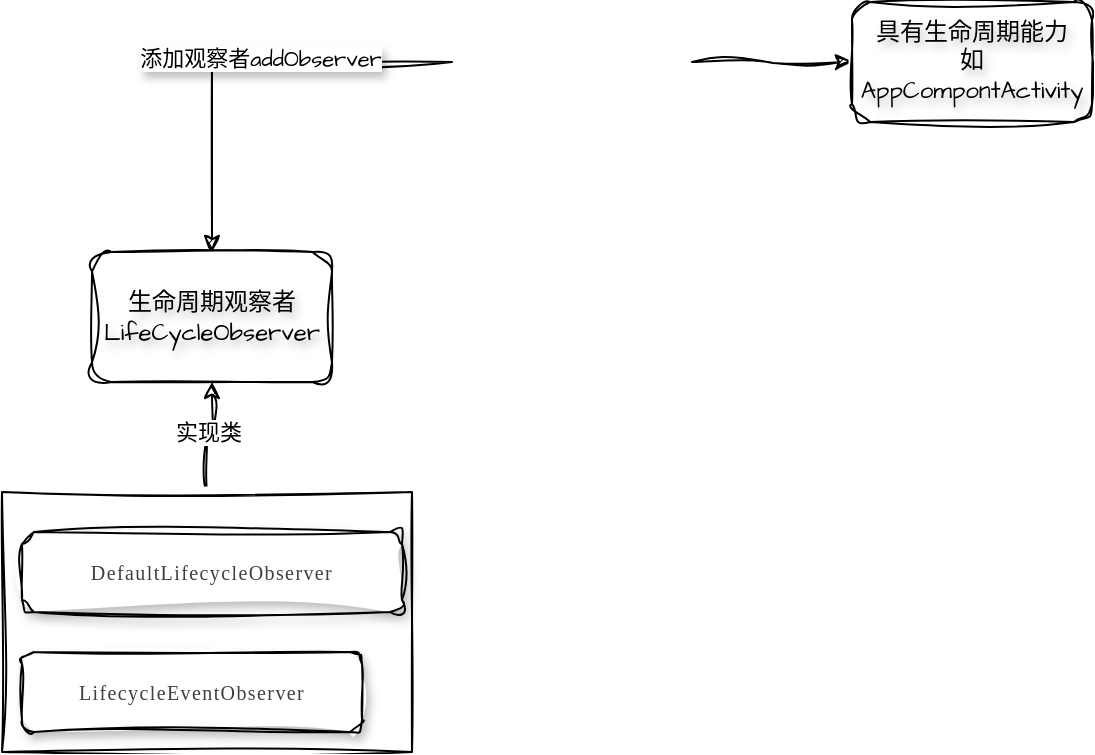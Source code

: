 <mxfile version="24.4.0" type="github">
  <diagram name="第 1 页" id="ay8zSq0YFjXtsoNVwPrW">
    <mxGraphModel dx="954" dy="606" grid="1" gridSize="10" guides="1" tooltips="1" connect="1" arrows="1" fold="1" page="1" pageScale="1" pageWidth="1200" pageHeight="1600" math="0" shadow="0">
      <root>
        <mxCell id="0" />
        <mxCell id="1" parent="0" />
        <mxCell id="umRqDT9wv54C0nJAqI9t-1" value="" style="edgeStyle=orthogonalEdgeStyle;rounded=0;sketch=1;hachureGap=4;jiggle=2;curveFitting=1;orthogonalLoop=1;jettySize=auto;html=1;fontFamily=Architects Daughter;fontSource=https%3A%2F%2Ffonts.googleapis.com%2Fcss%3Ffamily%3DArchitects%2BDaughter;textShadow=1;" edge="1" parent="1" target="umRqDT9wv54C0nJAqI9t-5">
          <mxGeometry relative="1" as="geometry">
            <mxPoint x="500" y="85" as="sourcePoint" />
          </mxGeometry>
        </mxCell>
        <mxCell id="umRqDT9wv54C0nJAqI9t-2" style="edgeStyle=orthogonalEdgeStyle;rounded=0;sketch=1;hachureGap=4;jiggle=2;curveFitting=1;orthogonalLoop=1;jettySize=auto;html=1;exitX=0;exitY=0.5;exitDx=0;exitDy=0;entryX=0.5;entryY=0;entryDx=0;entryDy=0;fontFamily=Architects Daughter;fontSource=https%3A%2F%2Ffonts.googleapis.com%2Fcss%3Ffamily%3DArchitects%2BDaughter;textShadow=1;" edge="1" parent="1" target="umRqDT9wv54C0nJAqI9t-4">
          <mxGeometry relative="1" as="geometry">
            <mxPoint x="380" y="85" as="sourcePoint" />
          </mxGeometry>
        </mxCell>
        <mxCell id="umRqDT9wv54C0nJAqI9t-3" value="添加观察者addObserver" style="edgeLabel;html=1;align=center;verticalAlign=middle;resizable=0;points=[];sketch=1;hachureGap=4;jiggle=2;curveFitting=1;fontFamily=Architects Daughter;fontSource=https%3A%2F%2Ffonts.googleapis.com%2Fcss%3Ffamily%3DArchitects%2BDaughter;textShadow=1;" vertex="1" connectable="0" parent="umRqDT9wv54C0nJAqI9t-2">
          <mxGeometry x="-0.102" y="-3" relative="1" as="geometry">
            <mxPoint as="offset" />
          </mxGeometry>
        </mxCell>
        <mxCell id="umRqDT9wv54C0nJAqI9t-4" value="生命周期观察者&lt;br&gt;LifeCycleObserver" style="rounded=1;whiteSpace=wrap;html=1;sketch=1;hachureGap=4;jiggle=2;curveFitting=1;fontFamily=Architects Daughter;fontSource=https%3A%2F%2Ffonts.googleapis.com%2Fcss%3Ffamily%3DArchitects%2BDaughter;textShadow=1;" vertex="1" parent="1">
          <mxGeometry x="200" y="180" width="120" height="65" as="geometry" />
        </mxCell>
        <mxCell id="umRqDT9wv54C0nJAqI9t-5" value="具有生命周期能力&lt;br&gt;如AppCompontActivity" style="whiteSpace=wrap;html=1;fontFamily=Architects Daughter;rounded=1;sketch=1;hachureGap=4;jiggle=2;curveFitting=1;fontSource=https%3A%2F%2Ffonts.googleapis.com%2Fcss%3Ffamily%3DArchitects%2BDaughter;textShadow=1;" vertex="1" parent="1">
          <mxGeometry x="580" y="55" width="120" height="60" as="geometry" />
        </mxCell>
        <mxCell id="umRqDT9wv54C0nJAqI9t-6" style="edgeStyle=orthogonalEdgeStyle;rounded=0;sketch=1;hachureGap=4;jiggle=2;curveFitting=1;orthogonalLoop=1;jettySize=auto;html=1;exitX=0.5;exitY=0;exitDx=0;exitDy=0;entryX=0.5;entryY=1;entryDx=0;entryDy=0;fontFamily=Architects Daughter;fontSource=https%3A%2F%2Ffonts.googleapis.com%2Fcss%3Ffamily%3DArchitects%2BDaughter;" edge="1" parent="1" source="umRqDT9wv54C0nJAqI9t-8" target="umRqDT9wv54C0nJAqI9t-4">
          <mxGeometry relative="1" as="geometry" />
        </mxCell>
        <mxCell id="umRqDT9wv54C0nJAqI9t-7" value="实现类" style="edgeLabel;html=1;align=center;verticalAlign=middle;resizable=0;points=[];sketch=1;hachureGap=4;jiggle=2;curveFitting=1;fontFamily=Architects Daughter;fontSource=https%3A%2F%2Ffonts.googleapis.com%2Fcss%3Ffamily%3DArchitects%2BDaughter;" vertex="1" connectable="0" parent="umRqDT9wv54C0nJAqI9t-6">
          <mxGeometry x="0.127" y="2" relative="1" as="geometry">
            <mxPoint as="offset" />
          </mxGeometry>
        </mxCell>
        <mxCell id="umRqDT9wv54C0nJAqI9t-8" value="" style="rounded=0;whiteSpace=wrap;html=1;sketch=1;hachureGap=4;jiggle=2;curveFitting=1;fontFamily=Architects Daughter;fontSource=https%3A%2F%2Ffonts.googleapis.com%2Fcss%3Ffamily%3DArchitects%2BDaughter;" vertex="1" parent="1">
          <mxGeometry x="155" y="300" width="205" height="130" as="geometry" />
        </mxCell>
        <mxCell id="umRqDT9wv54C0nJAqI9t-9" value="&lt;span style=&quot;color: rgb(64, 64, 64); font-size: 10px; letter-spacing: 0.7px; text-align: start; white-space-collapse: preserve; background-color: rgb(255, 255, 255);&quot;&gt;&lt;font style=&quot;font-size: 10px;&quot; face=&quot;Comic Sans MS&quot;&gt;DefaultLifecycleObserver&lt;/font&gt;&lt;/span&gt;" style="rounded=1;whiteSpace=wrap;html=1;sketch=1;hachureGap=4;jiggle=2;curveFitting=1;fontFamily=Architects Daughter;fontSource=https%3A%2F%2Ffonts.googleapis.com%2Fcss%3Ffamily%3DArchitects%2BDaughter;textShadow=0;fontSize=10;shadow=1;" vertex="1" parent="1">
          <mxGeometry x="165" y="320" width="190" height="40" as="geometry" />
        </mxCell>
        <mxCell id="umRqDT9wv54C0nJAqI9t-10" value="&lt;p style=&quot;font-size: 10px;&quot;&gt;&lt;span style=&quot;color: rgb(64, 64, 64); font-size: 10px; letter-spacing: 0.7px; text-align: start; white-space-collapse: preserve; background-color: rgb(255, 255, 255);&quot;&gt;&lt;font style=&quot;font-size: 10px;&quot; face=&quot;Comic Sans MS&quot;&gt;LifecycleEventObserver&lt;/font&gt;&lt;/span&gt;&lt;/p&gt;" style="rounded=1;whiteSpace=wrap;html=1;sketch=1;hachureGap=4;jiggle=2;curveFitting=1;fontFamily=Architects Daughter;fontSource=https%3A%2F%2Ffonts.googleapis.com%2Fcss%3Ffamily%3DArchitects%2BDaughter;textShadow=0;shadow=1;fontSize=10;" vertex="1" parent="1">
          <mxGeometry x="165" y="380" width="170" height="40" as="geometry" />
        </mxCell>
      </root>
    </mxGraphModel>
  </diagram>
</mxfile>
